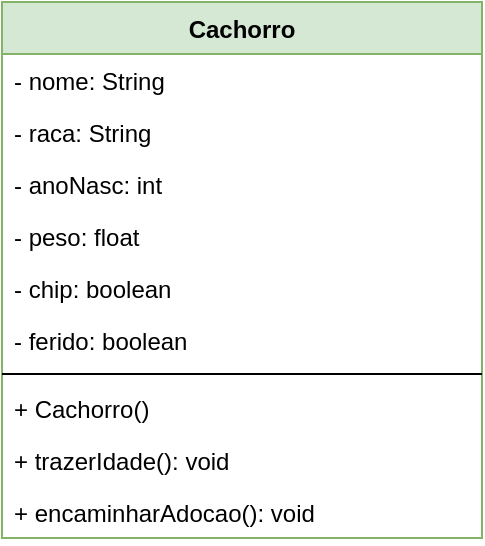 <mxfile version="18.0.5" type="device"><diagram id="2me2WoTRr4a0ja6lMkee" name="Page-1"><mxGraphModel dx="862" dy="450" grid="1" gridSize="10" guides="1" tooltips="1" connect="1" arrows="1" fold="1" page="1" pageScale="1" pageWidth="827" pageHeight="1169" background="none" math="0" shadow="0"><root><mxCell id="0"/><mxCell id="1" parent="0"/><mxCell id="viTSg3UndMv-FNE0FCEN-1" value="Cachorro" style="swimlane;fontStyle=1;align=center;verticalAlign=top;childLayout=stackLayout;horizontal=1;startSize=26;horizontalStack=0;resizeParent=1;resizeParentMax=0;resizeLast=0;collapsible=1;marginBottom=0;fillColor=#d5e8d4;strokeColor=#82b366;" parent="1" vertex="1"><mxGeometry x="80" y="80" width="240" height="268" as="geometry"/></mxCell><mxCell id="viTSg3UndMv-FNE0FCEN-12" value="- nome: String" style="text;strokeColor=none;fillColor=none;align=left;verticalAlign=top;spacingLeft=4;spacingRight=4;overflow=hidden;rotatable=0;points=[[0,0.5],[1,0.5]];portConstraint=eastwest;" parent="viTSg3UndMv-FNE0FCEN-1" vertex="1"><mxGeometry y="26" width="240" height="26" as="geometry"/></mxCell><mxCell id="viTSg3UndMv-FNE0FCEN-7" value="- raca: String" style="text;strokeColor=none;fillColor=none;align=left;verticalAlign=top;spacingLeft=4;spacingRight=4;overflow=hidden;rotatable=0;points=[[0,0.5],[1,0.5]];portConstraint=eastwest;" parent="viTSg3UndMv-FNE0FCEN-1" vertex="1"><mxGeometry y="52" width="240" height="26" as="geometry"/></mxCell><mxCell id="viTSg3UndMv-FNE0FCEN-6" value="- anoNasc: int" style="text;strokeColor=none;fillColor=none;align=left;verticalAlign=top;spacingLeft=4;spacingRight=4;overflow=hidden;rotatable=0;points=[[0,0.5],[1,0.5]];portConstraint=eastwest;" parent="viTSg3UndMv-FNE0FCEN-1" vertex="1"><mxGeometry y="78" width="240" height="26" as="geometry"/></mxCell><mxCell id="viTSg3UndMv-FNE0FCEN-8" value="- peso: float" style="text;strokeColor=none;fillColor=none;align=left;verticalAlign=top;spacingLeft=4;spacingRight=4;overflow=hidden;rotatable=0;points=[[0,0.5],[1,0.5]];portConstraint=eastwest;" parent="viTSg3UndMv-FNE0FCEN-1" vertex="1"><mxGeometry y="104" width="240" height="26" as="geometry"/></mxCell><mxCell id="viTSg3UndMv-FNE0FCEN-10" value="- chip: boolean" style="text;strokeColor=none;fillColor=none;align=left;verticalAlign=top;spacingLeft=4;spacingRight=4;overflow=hidden;rotatable=0;points=[[0,0.5],[1,0.5]];portConstraint=eastwest;" parent="viTSg3UndMv-FNE0FCEN-1" vertex="1"><mxGeometry y="130" width="240" height="26" as="geometry"/></mxCell><mxCell id="viTSg3UndMv-FNE0FCEN-5" value="- ferido: boolean" style="text;strokeColor=none;fillColor=none;align=left;verticalAlign=top;spacingLeft=4;spacingRight=4;overflow=hidden;rotatable=0;points=[[0,0.5],[1,0.5]];portConstraint=eastwest;" parent="viTSg3UndMv-FNE0FCEN-1" vertex="1"><mxGeometry y="156" width="240" height="26" as="geometry"/></mxCell><mxCell id="viTSg3UndMv-FNE0FCEN-3" value="" style="line;strokeWidth=1;fillColor=none;align=left;verticalAlign=middle;spacingTop=-1;spacingLeft=3;spacingRight=3;rotatable=0;labelPosition=right;points=[];portConstraint=eastwest;" parent="viTSg3UndMv-FNE0FCEN-1" vertex="1"><mxGeometry y="182" width="240" height="8" as="geometry"/></mxCell><mxCell id="viTSg3UndMv-FNE0FCEN-4" value="+ Cachorro()" style="text;strokeColor=none;fillColor=none;align=left;verticalAlign=top;spacingLeft=4;spacingRight=4;overflow=hidden;rotatable=0;points=[[0,0.5],[1,0.5]];portConstraint=eastwest;" parent="viTSg3UndMv-FNE0FCEN-1" vertex="1"><mxGeometry y="190" width="240" height="26" as="geometry"/></mxCell><mxCell id="viTSg3UndMv-FNE0FCEN-14" value="+ trazerIdade(): void" style="text;strokeColor=none;fillColor=none;align=left;verticalAlign=top;spacingLeft=4;spacingRight=4;overflow=hidden;rotatable=0;points=[[0,0.5],[1,0.5]];portConstraint=eastwest;" parent="viTSg3UndMv-FNE0FCEN-1" vertex="1"><mxGeometry y="216" width="240" height="26" as="geometry"/></mxCell><mxCell id="viTSg3UndMv-FNE0FCEN-16" value="+ encaminharAdocao(): void" style="text;strokeColor=none;fillColor=none;align=left;verticalAlign=top;spacingLeft=4;spacingRight=4;overflow=hidden;rotatable=0;points=[[0,0.5],[1,0.5]];portConstraint=eastwest;" parent="viTSg3UndMv-FNE0FCEN-1" vertex="1"><mxGeometry y="242" width="240" height="26" as="geometry"/></mxCell></root></mxGraphModel></diagram></mxfile>